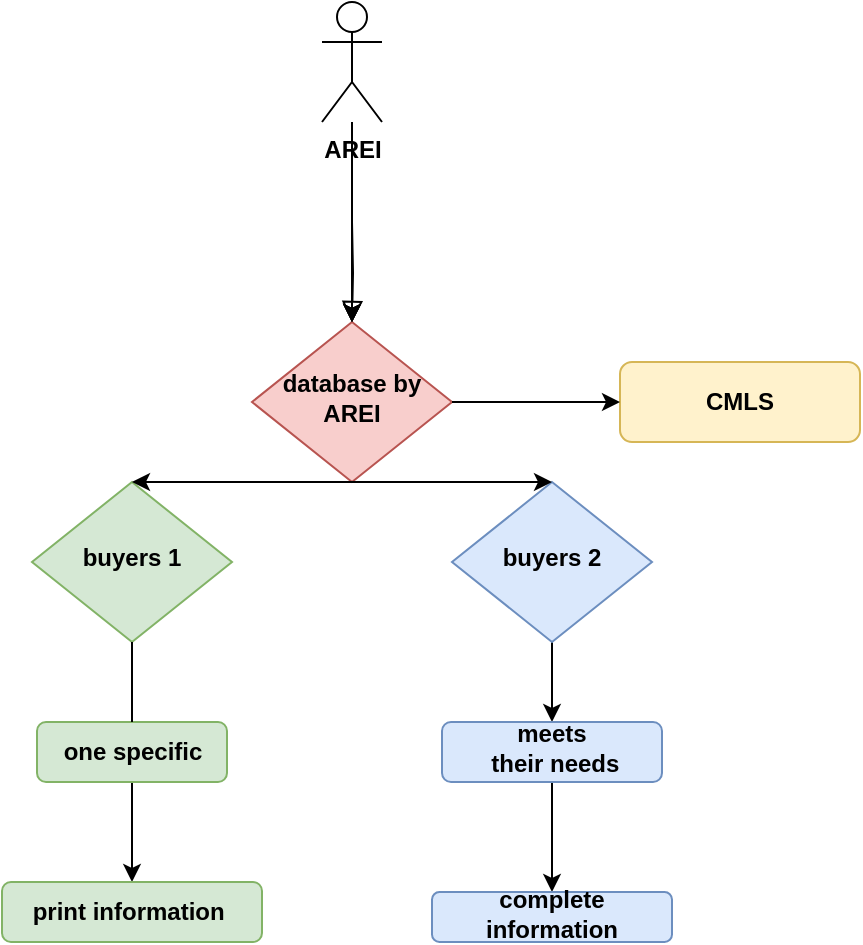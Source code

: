 <mxfile version="20.8.15" type="github">
  <diagram id="C5RBs43oDa-KdzZeNtuy" name="Page-1">
    <mxGraphModel dx="1050" dy="549" grid="1" gridSize="10" guides="1" tooltips="1" connect="1" arrows="1" fold="1" page="1" pageScale="1" pageWidth="827" pageHeight="1169" math="0" shadow="0">
      <root>
        <mxCell id="WIyWlLk6GJQsqaUBKTNV-0" />
        <mxCell id="WIyWlLk6GJQsqaUBKTNV-1" parent="WIyWlLk6GJQsqaUBKTNV-0" />
        <mxCell id="WIyWlLk6GJQsqaUBKTNV-2" value="" style="rounded=0;html=1;jettySize=auto;orthogonalLoop=1;fontSize=11;endArrow=block;endFill=0;endSize=8;strokeWidth=1;shadow=0;labelBackgroundColor=none;edgeStyle=orthogonalEdgeStyle;fontStyle=1;fontFamily=Helvetica;" parent="WIyWlLk6GJQsqaUBKTNV-1" target="WIyWlLk6GJQsqaUBKTNV-6" edge="1">
          <mxGeometry relative="1" as="geometry">
            <mxPoint x="220" y="120" as="sourcePoint" />
          </mxGeometry>
        </mxCell>
        <mxCell id="WIyWlLk6GJQsqaUBKTNV-6" value="database by AREI" style="rhombus;whiteSpace=wrap;html=1;shadow=0;fontFamily=Helvetica;fontSize=12;align=center;strokeWidth=1;spacing=6;spacingTop=-4;fillColor=#f8cecc;strokeColor=#b85450;fontStyle=1" parent="WIyWlLk6GJQsqaUBKTNV-1" vertex="1">
          <mxGeometry x="170" y="170" width="100" height="80" as="geometry" />
        </mxCell>
        <mxCell id="WIyWlLk6GJQsqaUBKTNV-7" value="CMLS" style="rounded=1;whiteSpace=wrap;html=1;fontSize=12;glass=0;strokeWidth=1;shadow=0;fillColor=#fff2cc;strokeColor=#d6b656;fontStyle=1;fontFamily=Helvetica;" parent="WIyWlLk6GJQsqaUBKTNV-1" vertex="1">
          <mxGeometry x="354" y="190" width="120" height="40" as="geometry" />
        </mxCell>
        <mxCell id="WIyWlLk6GJQsqaUBKTNV-10" value="buyers 1" style="rhombus;whiteSpace=wrap;html=1;shadow=0;fontFamily=Helvetica;fontSize=12;align=center;strokeWidth=1;spacing=6;spacingTop=-4;fillColor=#d5e8d4;strokeColor=#82b366;fontStyle=1" parent="WIyWlLk6GJQsqaUBKTNV-1" vertex="1">
          <mxGeometry x="60" y="250" width="100" height="80" as="geometry" />
        </mxCell>
        <mxCell id="L-DyZYI9-18OZWklGI-M-0" value="" style="endArrow=classic;html=1;rounded=0;exitX=1;exitY=0.5;exitDx=0;exitDy=0;entryX=0;entryY=0.5;entryDx=0;entryDy=0;fontStyle=1;fontFamily=Helvetica;" edge="1" parent="WIyWlLk6GJQsqaUBKTNV-1" source="WIyWlLk6GJQsqaUBKTNV-6" target="WIyWlLk6GJQsqaUBKTNV-7">
          <mxGeometry width="50" height="50" relative="1" as="geometry">
            <mxPoint x="390" y="310" as="sourcePoint" />
            <mxPoint x="440" y="260" as="targetPoint" />
          </mxGeometry>
        </mxCell>
        <mxCell id="L-DyZYI9-18OZWklGI-M-19" value="" style="edgeStyle=orthogonalEdgeStyle;rounded=0;orthogonalLoop=1;jettySize=auto;html=1;fontStyle=1;fontFamily=Helvetica;" edge="1" parent="WIyWlLk6GJQsqaUBKTNV-1" source="L-DyZYI9-18OZWklGI-M-1" target="L-DyZYI9-18OZWklGI-M-18">
          <mxGeometry relative="1" as="geometry" />
        </mxCell>
        <mxCell id="L-DyZYI9-18OZWklGI-M-1" value="buyers 2" style="rhombus;whiteSpace=wrap;html=1;shadow=0;fontFamily=Helvetica;fontSize=12;align=center;strokeWidth=1;spacing=6;spacingTop=-4;fillColor=#dae8fc;strokeColor=#6c8ebf;fontStyle=1" vertex="1" parent="WIyWlLk6GJQsqaUBKTNV-1">
          <mxGeometry x="270" y="250" width="100" height="80" as="geometry" />
        </mxCell>
        <mxCell id="L-DyZYI9-18OZWklGI-M-4" value="" style="edgeStyle=orthogonalEdgeStyle;rounded=0;orthogonalLoop=1;jettySize=auto;html=1;fontStyle=1;fontFamily=Helvetica;" edge="1" parent="WIyWlLk6GJQsqaUBKTNV-1" source="L-DyZYI9-18OZWklGI-M-2" target="WIyWlLk6GJQsqaUBKTNV-6">
          <mxGeometry relative="1" as="geometry" />
        </mxCell>
        <mxCell id="L-DyZYI9-18OZWklGI-M-6" value="" style="edgeStyle=orthogonalEdgeStyle;rounded=0;orthogonalLoop=1;jettySize=auto;html=1;fontStyle=1;fontFamily=Helvetica;" edge="1" parent="WIyWlLk6GJQsqaUBKTNV-1" source="L-DyZYI9-18OZWklGI-M-2" target="WIyWlLk6GJQsqaUBKTNV-6">
          <mxGeometry relative="1" as="geometry" />
        </mxCell>
        <mxCell id="L-DyZYI9-18OZWklGI-M-7" value="" style="edgeStyle=orthogonalEdgeStyle;rounded=0;orthogonalLoop=1;jettySize=auto;html=1;fontStyle=1;fontFamily=Helvetica;" edge="1" parent="WIyWlLk6GJQsqaUBKTNV-1" source="L-DyZYI9-18OZWklGI-M-2" target="WIyWlLk6GJQsqaUBKTNV-6">
          <mxGeometry relative="1" as="geometry" />
        </mxCell>
        <mxCell id="L-DyZYI9-18OZWklGI-M-8" value="" style="edgeStyle=orthogonalEdgeStyle;rounded=0;orthogonalLoop=1;jettySize=auto;html=1;fontStyle=1;fontFamily=Helvetica;" edge="1" parent="WIyWlLk6GJQsqaUBKTNV-1" source="L-DyZYI9-18OZWklGI-M-2" target="WIyWlLk6GJQsqaUBKTNV-6">
          <mxGeometry relative="1" as="geometry" />
        </mxCell>
        <mxCell id="L-DyZYI9-18OZWklGI-M-2" value="AREI&lt;br&gt;" style="shape=umlActor;verticalLabelPosition=bottom;verticalAlign=top;html=1;outlineConnect=0;fontStyle=1;fontFamily=Helvetica;" vertex="1" parent="WIyWlLk6GJQsqaUBKTNV-1">
          <mxGeometry x="205" y="10" width="30" height="60" as="geometry" />
        </mxCell>
        <mxCell id="L-DyZYI9-18OZWklGI-M-9" value="" style="endArrow=classic;html=1;rounded=0;entryX=0.5;entryY=0;entryDx=0;entryDy=0;fontStyle=1;fontFamily=Helvetica;" edge="1" parent="WIyWlLk6GJQsqaUBKTNV-1" target="WIyWlLk6GJQsqaUBKTNV-10">
          <mxGeometry width="50" height="50" relative="1" as="geometry">
            <mxPoint x="220" y="250" as="sourcePoint" />
            <mxPoint x="440" y="270" as="targetPoint" />
          </mxGeometry>
        </mxCell>
        <mxCell id="L-DyZYI9-18OZWklGI-M-11" value="" style="endArrow=classic;html=1;rounded=0;exitX=0.5;exitY=1;exitDx=0;exitDy=0;entryX=0.5;entryY=0;entryDx=0;entryDy=0;fontStyle=1;fontFamily=Helvetica;" edge="1" parent="WIyWlLk6GJQsqaUBKTNV-1" source="WIyWlLk6GJQsqaUBKTNV-6" target="L-DyZYI9-18OZWklGI-M-1">
          <mxGeometry width="50" height="50" relative="1" as="geometry">
            <mxPoint x="390" y="320" as="sourcePoint" />
            <mxPoint x="440" y="270" as="targetPoint" />
          </mxGeometry>
        </mxCell>
        <mxCell id="L-DyZYI9-18OZWklGI-M-17" value="" style="edgeStyle=orthogonalEdgeStyle;rounded=0;orthogonalLoop=1;jettySize=auto;html=1;fontStyle=1;fontFamily=Helvetica;" edge="1" parent="WIyWlLk6GJQsqaUBKTNV-1" source="L-DyZYI9-18OZWklGI-M-12" target="L-DyZYI9-18OZWklGI-M-16">
          <mxGeometry relative="1" as="geometry" />
        </mxCell>
        <mxCell id="L-DyZYI9-18OZWklGI-M-12" value="one specific" style="rounded=1;whiteSpace=wrap;html=1;fillColor=#d5e8d4;strokeColor=#82b366;fontStyle=1;fontFamily=Helvetica;" vertex="1" parent="WIyWlLk6GJQsqaUBKTNV-1">
          <mxGeometry x="62.5" y="370" width="95" height="30" as="geometry" />
        </mxCell>
        <mxCell id="L-DyZYI9-18OZWklGI-M-13" value="" style="endArrow=none;html=1;rounded=0;entryX=0.5;entryY=1;entryDx=0;entryDy=0;exitX=0.5;exitY=0;exitDx=0;exitDy=0;fontStyle=1;fontFamily=Helvetica;" edge="1" parent="WIyWlLk6GJQsqaUBKTNV-1" source="L-DyZYI9-18OZWklGI-M-12" target="WIyWlLk6GJQsqaUBKTNV-10">
          <mxGeometry width="50" height="50" relative="1" as="geometry">
            <mxPoint x="390" y="320" as="sourcePoint" />
            <mxPoint x="440" y="270" as="targetPoint" />
          </mxGeometry>
        </mxCell>
        <mxCell id="L-DyZYI9-18OZWklGI-M-16" value="print information&amp;nbsp;" style="whiteSpace=wrap;html=1;rounded=1;fillColor=#d5e8d4;strokeColor=#82b366;fontStyle=1;fontFamily=Helvetica;" vertex="1" parent="WIyWlLk6GJQsqaUBKTNV-1">
          <mxGeometry x="45" y="450" width="130" height="30" as="geometry" />
        </mxCell>
        <mxCell id="L-DyZYI9-18OZWklGI-M-21" value="" style="edgeStyle=orthogonalEdgeStyle;rounded=0;orthogonalLoop=1;jettySize=auto;html=1;fontStyle=1;fontFamily=Helvetica;" edge="1" parent="WIyWlLk6GJQsqaUBKTNV-1" source="L-DyZYI9-18OZWklGI-M-18" target="L-DyZYI9-18OZWklGI-M-20">
          <mxGeometry relative="1" as="geometry" />
        </mxCell>
        <mxCell id="L-DyZYI9-18OZWklGI-M-18" value="meets&lt;br&gt;&amp;nbsp;their needs" style="rounded=1;whiteSpace=wrap;html=1;shadow=0;strokeWidth=1;spacing=6;spacingTop=-4;fillColor=#dae8fc;strokeColor=#6c8ebf;fontStyle=1;fontFamily=Helvetica;" vertex="1" parent="WIyWlLk6GJQsqaUBKTNV-1">
          <mxGeometry x="265" y="370" width="110" height="30" as="geometry" />
        </mxCell>
        <mxCell id="L-DyZYI9-18OZWklGI-M-20" value="complete information" style="rounded=1;whiteSpace=wrap;html=1;shadow=0;strokeWidth=1;spacing=6;spacingTop=-4;fillColor=#dae8fc;strokeColor=#6c8ebf;fontStyle=1;fontFamily=Helvetica;" vertex="1" parent="WIyWlLk6GJQsqaUBKTNV-1">
          <mxGeometry x="260" y="455" width="120" height="25" as="geometry" />
        </mxCell>
      </root>
    </mxGraphModel>
  </diagram>
</mxfile>
